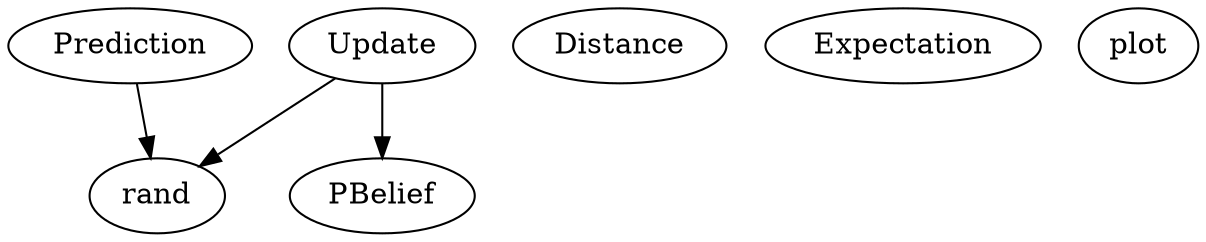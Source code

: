 /* Created by mdot for Matlab */
digraph m2html {
  Prediction -> rand;
  Update -> PBelief;
  Update -> rand;

  Distance [URL="Distance.html"];
  Expectation [URL="Expectation.html"];
  PBelief [URL="PBelief.html"];
  Prediction [URL="Prediction.html"];
  Update [URL="Update.html"];
  plot [URL="plot.html"];
  rand [URL="rand.html"];
}